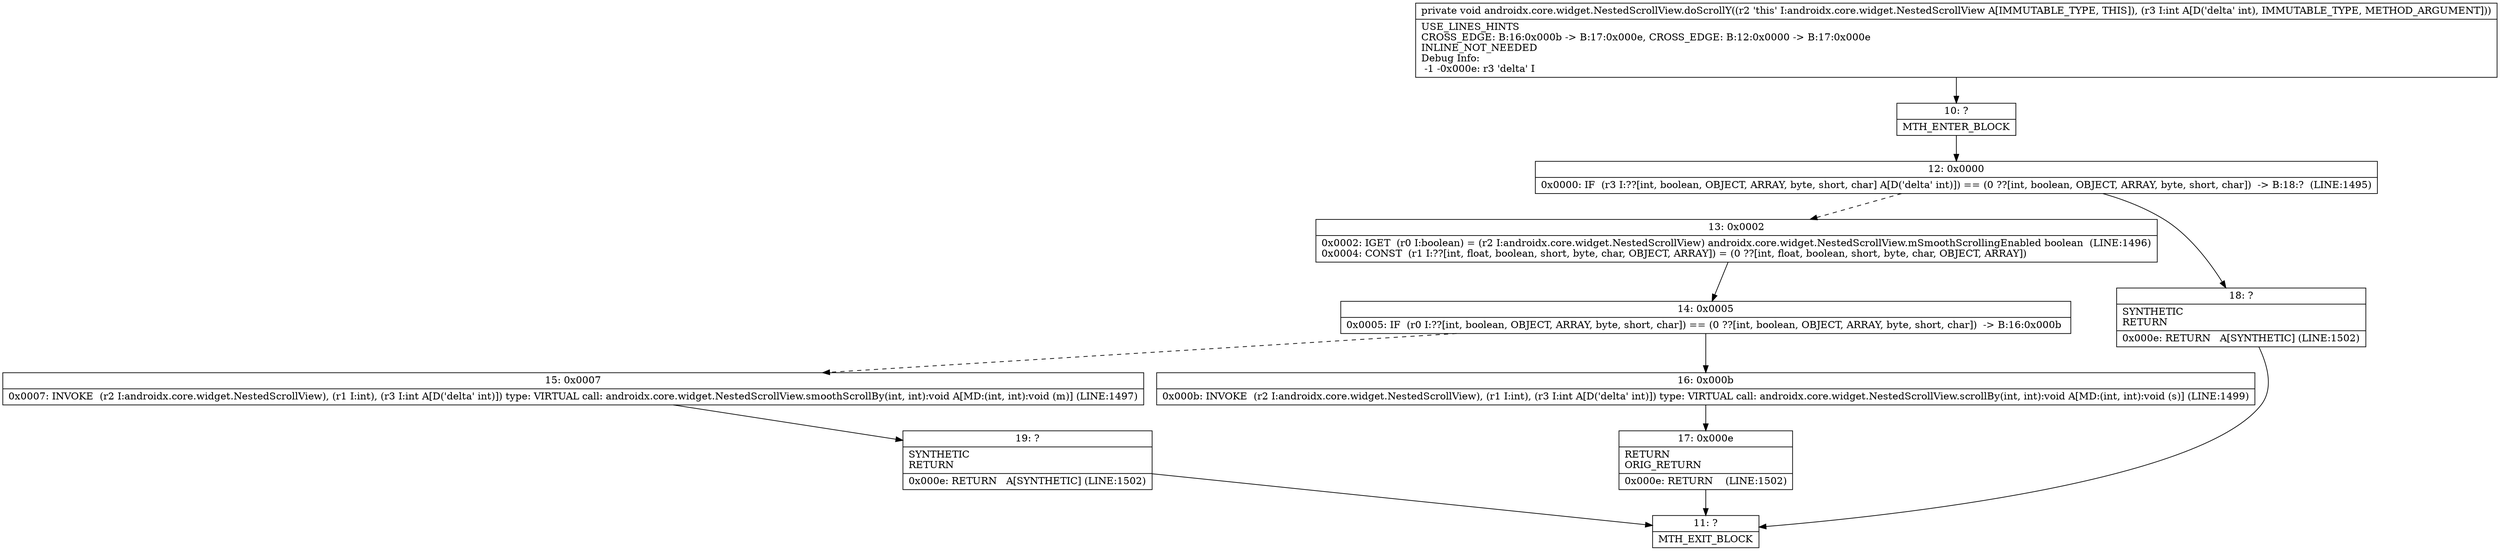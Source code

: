 digraph "CFG forandroidx.core.widget.NestedScrollView.doScrollY(I)V" {
Node_10 [shape=record,label="{10\:\ ?|MTH_ENTER_BLOCK\l}"];
Node_12 [shape=record,label="{12\:\ 0x0000|0x0000: IF  (r3 I:??[int, boolean, OBJECT, ARRAY, byte, short, char] A[D('delta' int)]) == (0 ??[int, boolean, OBJECT, ARRAY, byte, short, char])  \-\> B:18:?  (LINE:1495)\l}"];
Node_13 [shape=record,label="{13\:\ 0x0002|0x0002: IGET  (r0 I:boolean) = (r2 I:androidx.core.widget.NestedScrollView) androidx.core.widget.NestedScrollView.mSmoothScrollingEnabled boolean  (LINE:1496)\l0x0004: CONST  (r1 I:??[int, float, boolean, short, byte, char, OBJECT, ARRAY]) = (0 ??[int, float, boolean, short, byte, char, OBJECT, ARRAY]) \l}"];
Node_14 [shape=record,label="{14\:\ 0x0005|0x0005: IF  (r0 I:??[int, boolean, OBJECT, ARRAY, byte, short, char]) == (0 ??[int, boolean, OBJECT, ARRAY, byte, short, char])  \-\> B:16:0x000b \l}"];
Node_15 [shape=record,label="{15\:\ 0x0007|0x0007: INVOKE  (r2 I:androidx.core.widget.NestedScrollView), (r1 I:int), (r3 I:int A[D('delta' int)]) type: VIRTUAL call: androidx.core.widget.NestedScrollView.smoothScrollBy(int, int):void A[MD:(int, int):void (m)] (LINE:1497)\l}"];
Node_19 [shape=record,label="{19\:\ ?|SYNTHETIC\lRETURN\l|0x000e: RETURN   A[SYNTHETIC] (LINE:1502)\l}"];
Node_11 [shape=record,label="{11\:\ ?|MTH_EXIT_BLOCK\l}"];
Node_16 [shape=record,label="{16\:\ 0x000b|0x000b: INVOKE  (r2 I:androidx.core.widget.NestedScrollView), (r1 I:int), (r3 I:int A[D('delta' int)]) type: VIRTUAL call: androidx.core.widget.NestedScrollView.scrollBy(int, int):void A[MD:(int, int):void (s)] (LINE:1499)\l}"];
Node_17 [shape=record,label="{17\:\ 0x000e|RETURN\lORIG_RETURN\l|0x000e: RETURN    (LINE:1502)\l}"];
Node_18 [shape=record,label="{18\:\ ?|SYNTHETIC\lRETURN\l|0x000e: RETURN   A[SYNTHETIC] (LINE:1502)\l}"];
MethodNode[shape=record,label="{private void androidx.core.widget.NestedScrollView.doScrollY((r2 'this' I:androidx.core.widget.NestedScrollView A[IMMUTABLE_TYPE, THIS]), (r3 I:int A[D('delta' int), IMMUTABLE_TYPE, METHOD_ARGUMENT]))  | USE_LINES_HINTS\lCROSS_EDGE: B:16:0x000b \-\> B:17:0x000e, CROSS_EDGE: B:12:0x0000 \-\> B:17:0x000e\lINLINE_NOT_NEEDED\lDebug Info:\l  \-1 \-0x000e: r3 'delta' I\l}"];
MethodNode -> Node_10;Node_10 -> Node_12;
Node_12 -> Node_13[style=dashed];
Node_12 -> Node_18;
Node_13 -> Node_14;
Node_14 -> Node_15[style=dashed];
Node_14 -> Node_16;
Node_15 -> Node_19;
Node_19 -> Node_11;
Node_16 -> Node_17;
Node_17 -> Node_11;
Node_18 -> Node_11;
}

